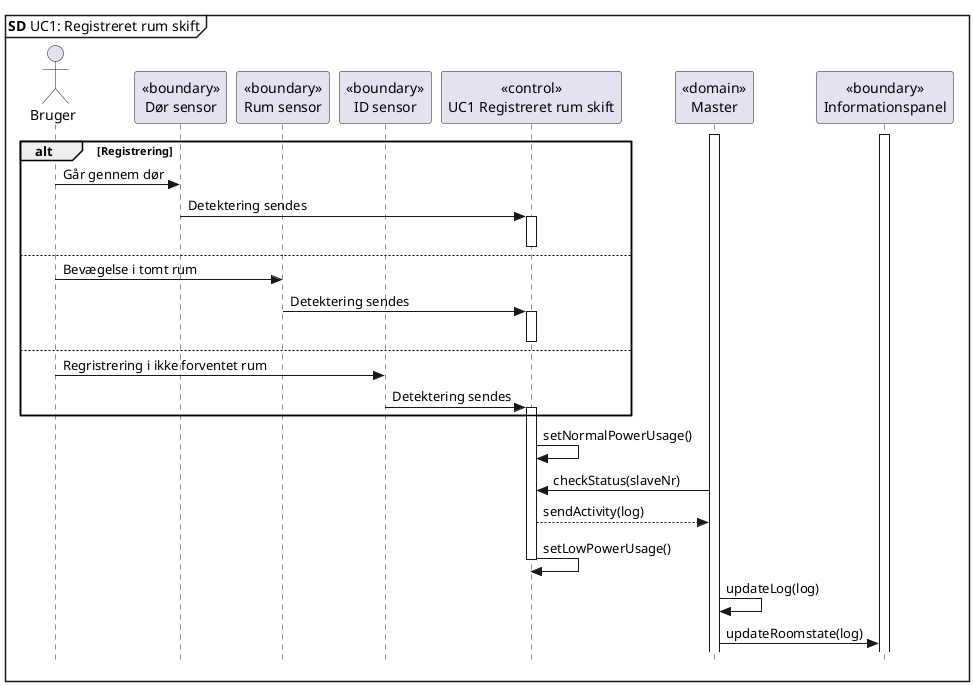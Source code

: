 @startuml UC1 SD
skinparam style strictuml

mainframe **SD** UC1: Registreret rum skift

actor       Bruger      as bruger
participant "<<boundary>>\nDør sensor" as dør
participant "<<boundary>>\nRum sensor" as rum
participant "<<boundary>>\nID sensor" as ID
participant "<<control>>\nUC1 Registreret rum skift" as slave
participant "<<domain>>\nMaster" as master
participant "<<boundary>>\nInformationspanel" as panel

activate master
activate panel
alt Registrering
bruger -> dør : Går gennem dør
dør -> slave : Detektering sendes
activate slave
else
deactivate slave
bruger -> rum : Bevægelse i tomt rum
rum -> slave : Detektering sendes
activate slave
else
deactivate slave
bruger -> ID : Regristrering i ikke forventet rum
ID -> slave : Detektering sendes
activate slave
end
slave -> slave : setNormalPowerUsage()
master -> slave : checkStatus(slaveNr)
slave --> master : sendActivity(log)
slave -> slave : setLowPowerUsage()
deactivate slave
master -> master : updateLog(log)
master -> panel : updateRoomstate(log)
@enduml